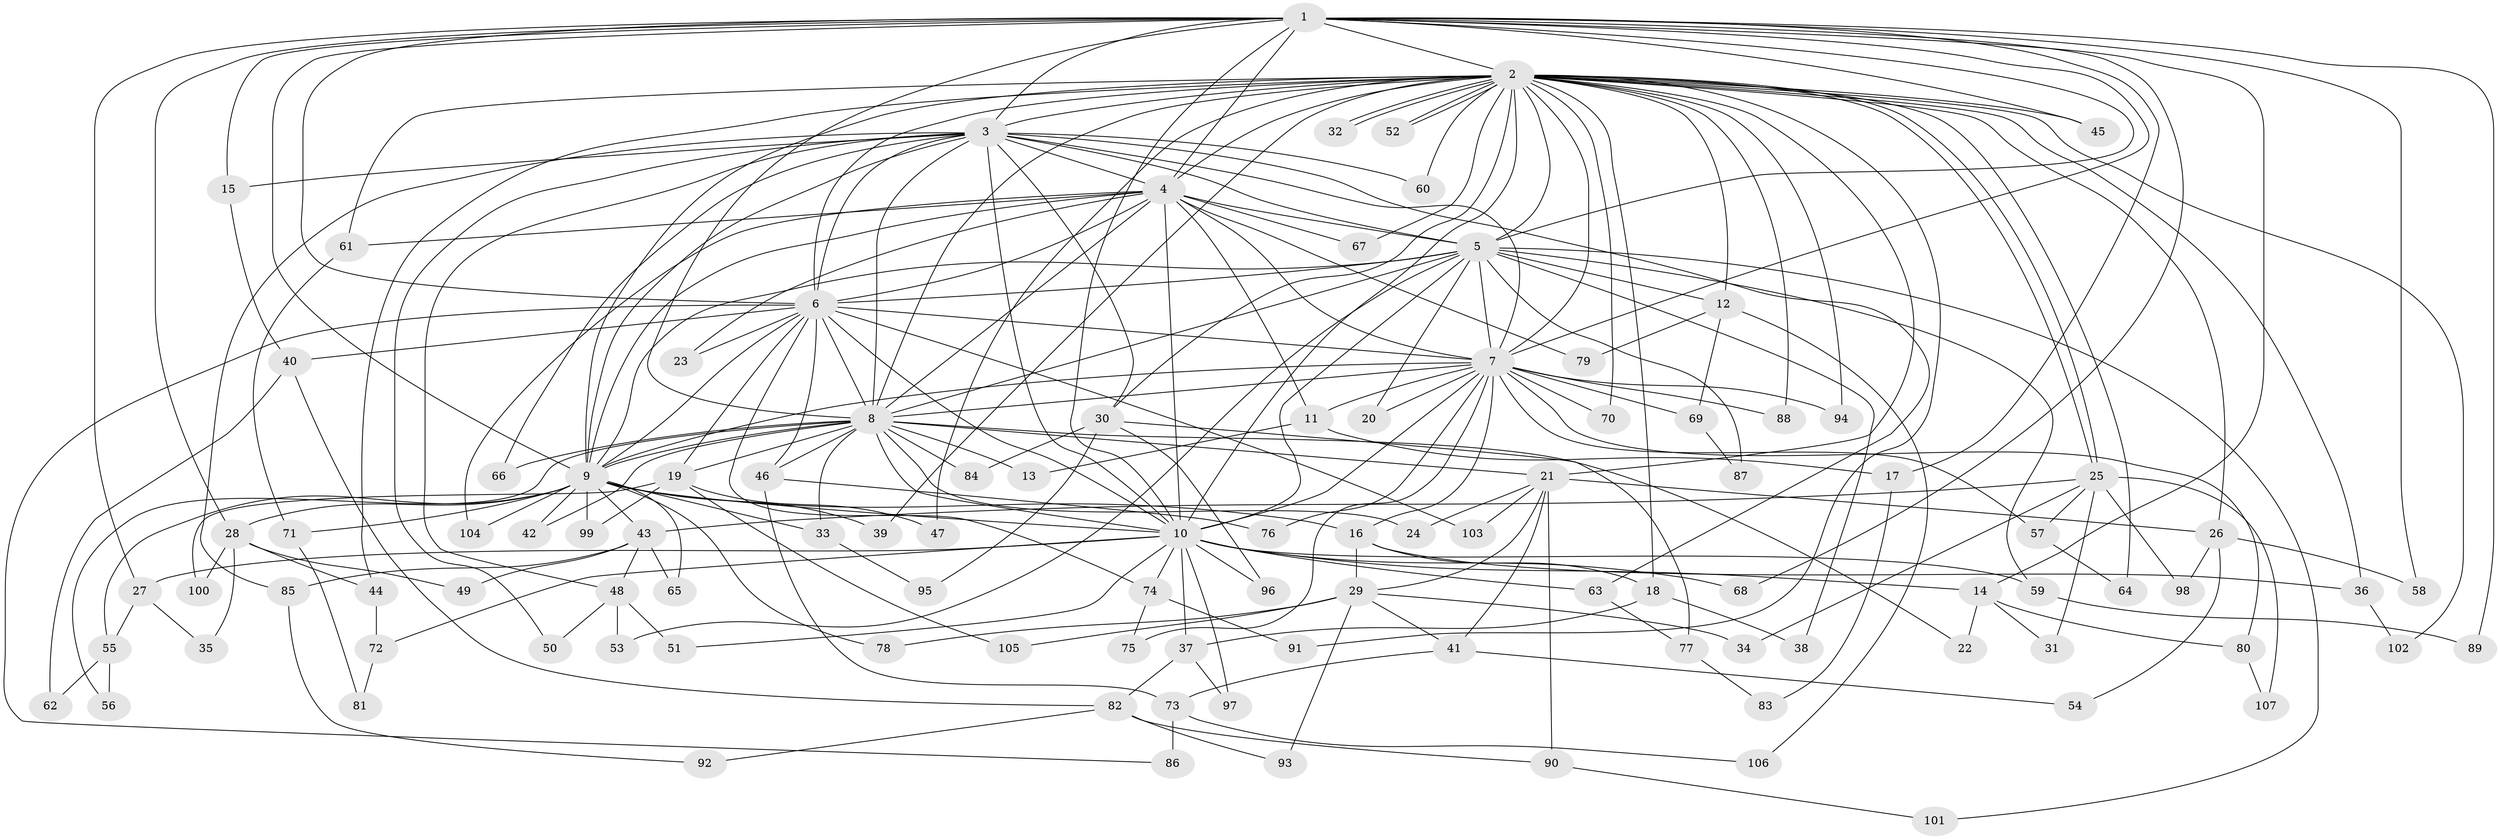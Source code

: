 // coarse degree distribution, {17: 0.024390243902439025, 28: 0.012195121951219513, 21: 0.012195121951219513, 15: 0.012195121951219513, 13: 0.012195121951219513, 27: 0.012195121951219513, 19: 0.012195121951219513, 5: 0.06097560975609756, 2: 0.5365853658536586, 3: 0.14634146341463414, 10: 0.012195121951219513, 4: 0.07317073170731707, 6: 0.036585365853658534, 7: 0.024390243902439025, 12: 0.012195121951219513}
// Generated by graph-tools (version 1.1) at 2025/51/02/27/25 19:51:51]
// undirected, 107 vertices, 239 edges
graph export_dot {
graph [start="1"]
  node [color=gray90,style=filled];
  1;
  2;
  3;
  4;
  5;
  6;
  7;
  8;
  9;
  10;
  11;
  12;
  13;
  14;
  15;
  16;
  17;
  18;
  19;
  20;
  21;
  22;
  23;
  24;
  25;
  26;
  27;
  28;
  29;
  30;
  31;
  32;
  33;
  34;
  35;
  36;
  37;
  38;
  39;
  40;
  41;
  42;
  43;
  44;
  45;
  46;
  47;
  48;
  49;
  50;
  51;
  52;
  53;
  54;
  55;
  56;
  57;
  58;
  59;
  60;
  61;
  62;
  63;
  64;
  65;
  66;
  67;
  68;
  69;
  70;
  71;
  72;
  73;
  74;
  75;
  76;
  77;
  78;
  79;
  80;
  81;
  82;
  83;
  84;
  85;
  86;
  87;
  88;
  89;
  90;
  91;
  92;
  93;
  94;
  95;
  96;
  97;
  98;
  99;
  100;
  101;
  102;
  103;
  104;
  105;
  106;
  107;
  1 -- 2;
  1 -- 3;
  1 -- 4;
  1 -- 5;
  1 -- 6;
  1 -- 7;
  1 -- 8;
  1 -- 9;
  1 -- 10;
  1 -- 14;
  1 -- 15;
  1 -- 17;
  1 -- 27;
  1 -- 28;
  1 -- 45;
  1 -- 58;
  1 -- 68;
  1 -- 89;
  2 -- 3;
  2 -- 4;
  2 -- 5;
  2 -- 6;
  2 -- 7;
  2 -- 8;
  2 -- 9;
  2 -- 10;
  2 -- 12;
  2 -- 18;
  2 -- 21;
  2 -- 25;
  2 -- 25;
  2 -- 26;
  2 -- 30;
  2 -- 32;
  2 -- 32;
  2 -- 36;
  2 -- 39;
  2 -- 44;
  2 -- 45;
  2 -- 47;
  2 -- 52;
  2 -- 52;
  2 -- 60;
  2 -- 61;
  2 -- 64;
  2 -- 67;
  2 -- 70;
  2 -- 88;
  2 -- 91;
  2 -- 94;
  2 -- 102;
  3 -- 4;
  3 -- 5;
  3 -- 6;
  3 -- 7;
  3 -- 8;
  3 -- 9;
  3 -- 10;
  3 -- 15;
  3 -- 30;
  3 -- 48;
  3 -- 50;
  3 -- 60;
  3 -- 63;
  3 -- 66;
  3 -- 85;
  4 -- 5;
  4 -- 6;
  4 -- 7;
  4 -- 8;
  4 -- 9;
  4 -- 10;
  4 -- 11;
  4 -- 23;
  4 -- 61;
  4 -- 67;
  4 -- 79;
  4 -- 104;
  5 -- 6;
  5 -- 7;
  5 -- 8;
  5 -- 9;
  5 -- 10;
  5 -- 12;
  5 -- 20;
  5 -- 38;
  5 -- 53;
  5 -- 59;
  5 -- 87;
  5 -- 101;
  6 -- 7;
  6 -- 8;
  6 -- 9;
  6 -- 10;
  6 -- 19;
  6 -- 23;
  6 -- 40;
  6 -- 46;
  6 -- 74;
  6 -- 86;
  6 -- 103;
  7 -- 8;
  7 -- 9;
  7 -- 10;
  7 -- 11;
  7 -- 16;
  7 -- 20;
  7 -- 57;
  7 -- 69;
  7 -- 70;
  7 -- 75;
  7 -- 76;
  7 -- 80;
  7 -- 88;
  7 -- 94;
  8 -- 9;
  8 -- 10;
  8 -- 13;
  8 -- 19;
  8 -- 21;
  8 -- 22;
  8 -- 24;
  8 -- 33;
  8 -- 42;
  8 -- 46;
  8 -- 56;
  8 -- 66;
  8 -- 84;
  9 -- 10;
  9 -- 16;
  9 -- 28;
  9 -- 33;
  9 -- 39;
  9 -- 42;
  9 -- 43;
  9 -- 55;
  9 -- 65;
  9 -- 71;
  9 -- 78;
  9 -- 99;
  9 -- 104;
  10 -- 14;
  10 -- 27;
  10 -- 37;
  10 -- 51;
  10 -- 59;
  10 -- 63;
  10 -- 68;
  10 -- 72;
  10 -- 74;
  10 -- 96;
  10 -- 97;
  11 -- 13;
  11 -- 17;
  12 -- 69;
  12 -- 79;
  12 -- 106;
  14 -- 22;
  14 -- 31;
  14 -- 80;
  15 -- 40;
  16 -- 18;
  16 -- 29;
  16 -- 36;
  17 -- 83;
  18 -- 37;
  18 -- 38;
  19 -- 47;
  19 -- 99;
  19 -- 100;
  19 -- 105;
  21 -- 24;
  21 -- 26;
  21 -- 29;
  21 -- 41;
  21 -- 90;
  21 -- 103;
  25 -- 31;
  25 -- 34;
  25 -- 43;
  25 -- 57;
  25 -- 98;
  25 -- 107;
  26 -- 54;
  26 -- 58;
  26 -- 98;
  27 -- 35;
  27 -- 55;
  28 -- 35;
  28 -- 44;
  28 -- 49;
  28 -- 100;
  29 -- 34;
  29 -- 41;
  29 -- 78;
  29 -- 93;
  29 -- 105;
  30 -- 77;
  30 -- 84;
  30 -- 95;
  30 -- 96;
  33 -- 95;
  36 -- 102;
  37 -- 82;
  37 -- 97;
  40 -- 62;
  40 -- 82;
  41 -- 54;
  41 -- 73;
  43 -- 48;
  43 -- 49;
  43 -- 65;
  43 -- 85;
  44 -- 72;
  46 -- 73;
  46 -- 76;
  48 -- 50;
  48 -- 51;
  48 -- 53;
  55 -- 56;
  55 -- 62;
  57 -- 64;
  59 -- 89;
  61 -- 71;
  63 -- 77;
  69 -- 87;
  71 -- 81;
  72 -- 81;
  73 -- 86;
  73 -- 106;
  74 -- 75;
  74 -- 91;
  77 -- 83;
  80 -- 107;
  82 -- 90;
  82 -- 92;
  82 -- 93;
  85 -- 92;
  90 -- 101;
}
